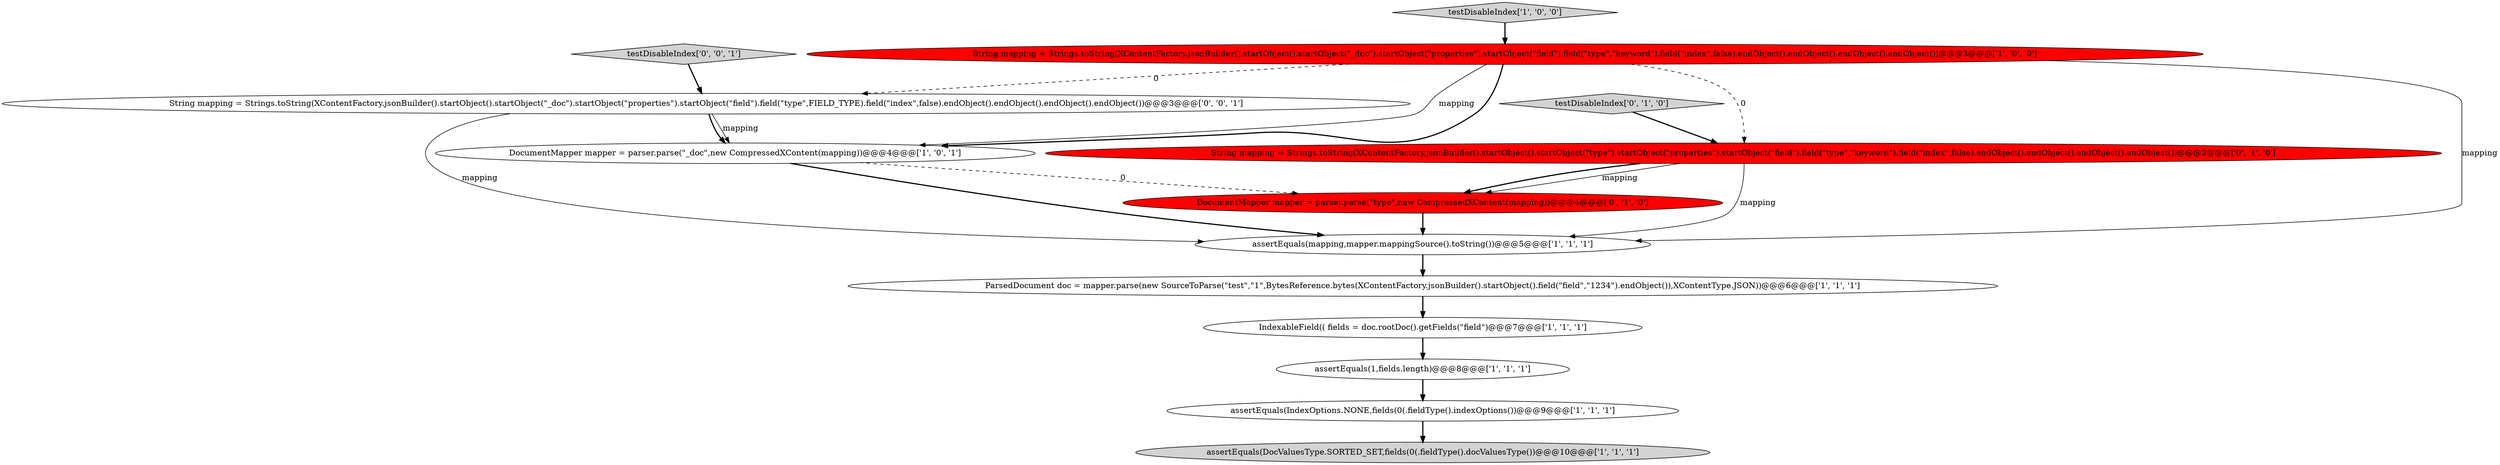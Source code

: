 digraph {
9 [style = filled, label = "testDisableIndex['0', '1', '0']", fillcolor = lightgray, shape = diamond image = "AAA0AAABBB2BBB"];
13 [style = filled, label = "testDisableIndex['0', '0', '1']", fillcolor = lightgray, shape = diamond image = "AAA0AAABBB3BBB"];
10 [style = filled, label = "DocumentMapper mapper = parser.parse(\"type\",new CompressedXContent(mapping))@@@4@@@['0', '1', '0']", fillcolor = red, shape = ellipse image = "AAA1AAABBB2BBB"];
6 [style = filled, label = "String mapping = Strings.toString(XContentFactory.jsonBuilder().startObject().startObject(\"_doc\").startObject(\"properties\").startObject(\"field\").field(\"type\",\"keyword\").field(\"index\",false).endObject().endObject().endObject().endObject())@@@3@@@['1', '0', '0']", fillcolor = red, shape = ellipse image = "AAA1AAABBB1BBB"];
8 [style = filled, label = "DocumentMapper mapper = parser.parse(\"_doc\",new CompressedXContent(mapping))@@@4@@@['1', '0', '1']", fillcolor = white, shape = ellipse image = "AAA0AAABBB1BBB"];
1 [style = filled, label = "assertEquals(1,fields.length)@@@8@@@['1', '1', '1']", fillcolor = white, shape = ellipse image = "AAA0AAABBB1BBB"];
0 [style = filled, label = "assertEquals(IndexOptions.NONE,fields(0(.fieldType().indexOptions())@@@9@@@['1', '1', '1']", fillcolor = white, shape = ellipse image = "AAA0AAABBB1BBB"];
11 [style = filled, label = "String mapping = Strings.toString(XContentFactory.jsonBuilder().startObject().startObject(\"type\").startObject(\"properties\").startObject(\"field\").field(\"type\",\"keyword\").field(\"index\",false).endObject().endObject().endObject().endObject())@@@3@@@['0', '1', '0']", fillcolor = red, shape = ellipse image = "AAA1AAABBB2BBB"];
3 [style = filled, label = "assertEquals(DocValuesType.SORTED_SET,fields(0(.fieldType().docValuesType())@@@10@@@['1', '1', '1']", fillcolor = lightgray, shape = ellipse image = "AAA0AAABBB1BBB"];
12 [style = filled, label = "String mapping = Strings.toString(XContentFactory.jsonBuilder().startObject().startObject(\"_doc\").startObject(\"properties\").startObject(\"field\").field(\"type\",FIELD_TYPE).field(\"index\",false).endObject().endObject().endObject().endObject())@@@3@@@['0', '0', '1']", fillcolor = white, shape = ellipse image = "AAA0AAABBB3BBB"];
4 [style = filled, label = "testDisableIndex['1', '0', '0']", fillcolor = lightgray, shape = diamond image = "AAA0AAABBB1BBB"];
5 [style = filled, label = "assertEquals(mapping,mapper.mappingSource().toString())@@@5@@@['1', '1', '1']", fillcolor = white, shape = ellipse image = "AAA0AAABBB1BBB"];
2 [style = filled, label = "IndexableField(( fields = doc.rootDoc().getFields(\"field\")@@@7@@@['1', '1', '1']", fillcolor = white, shape = ellipse image = "AAA0AAABBB1BBB"];
7 [style = filled, label = "ParsedDocument doc = mapper.parse(new SourceToParse(\"test\",\"1\",BytesReference.bytes(XContentFactory.jsonBuilder().startObject().field(\"field\",\"1234\").endObject()),XContentType.JSON))@@@6@@@['1', '1', '1']", fillcolor = white, shape = ellipse image = "AAA0AAABBB1BBB"];
0->3 [style = bold, label=""];
11->10 [style = solid, label="mapping"];
8->10 [style = dashed, label="0"];
9->11 [style = bold, label=""];
4->6 [style = bold, label=""];
6->8 [style = solid, label="mapping"];
2->1 [style = bold, label=""];
6->11 [style = dashed, label="0"];
1->0 [style = bold, label=""];
12->5 [style = solid, label="mapping"];
12->8 [style = solid, label="mapping"];
6->12 [style = dashed, label="0"];
13->12 [style = bold, label=""];
6->5 [style = solid, label="mapping"];
10->5 [style = bold, label=""];
8->5 [style = bold, label=""];
11->10 [style = bold, label=""];
7->2 [style = bold, label=""];
12->8 [style = bold, label=""];
6->8 [style = bold, label=""];
5->7 [style = bold, label=""];
11->5 [style = solid, label="mapping"];
}
